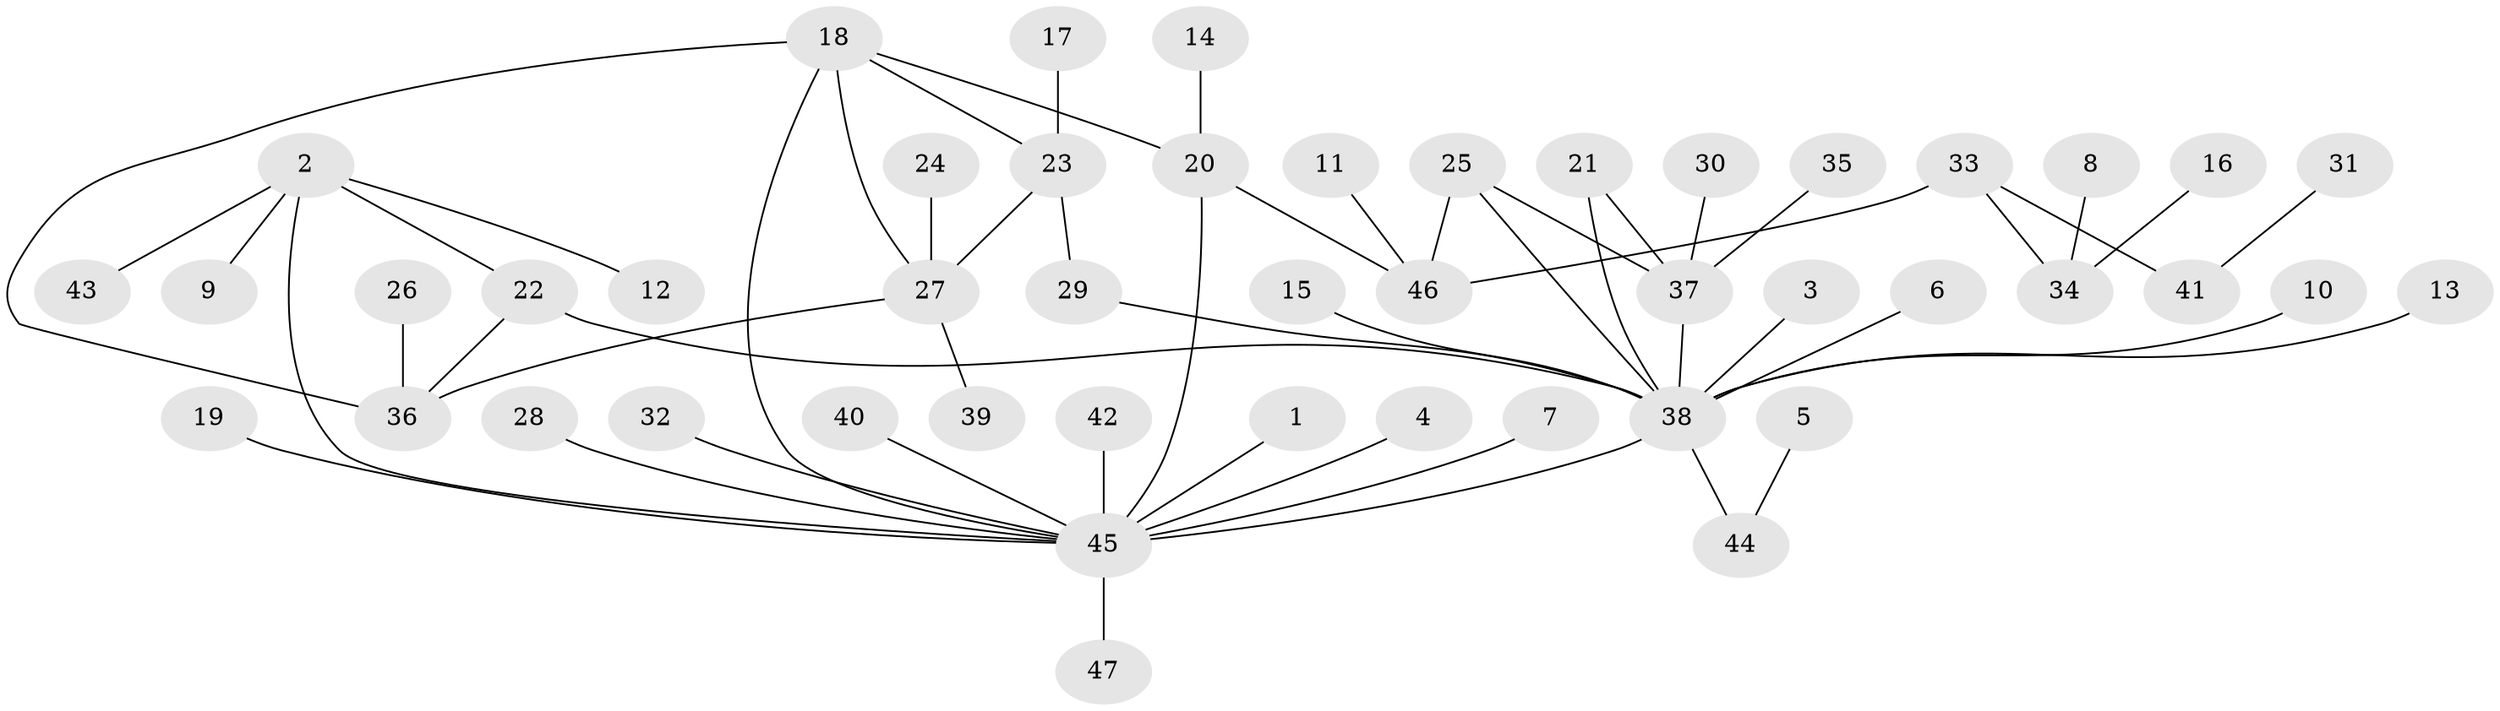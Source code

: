 // original degree distribution, {16: 0.010752688172043012, 14: 0.010752688172043012, 2: 0.1827956989247312, 4: 0.043010752688172046, 7: 0.021505376344086023, 1: 0.6021505376344086, 5: 0.03225806451612903, 6: 0.043010752688172046, 3: 0.053763440860215055}
// Generated by graph-tools (version 1.1) at 2025/01/03/09/25 03:01:42]
// undirected, 47 vertices, 55 edges
graph export_dot {
graph [start="1"]
  node [color=gray90,style=filled];
  1;
  2;
  3;
  4;
  5;
  6;
  7;
  8;
  9;
  10;
  11;
  12;
  13;
  14;
  15;
  16;
  17;
  18;
  19;
  20;
  21;
  22;
  23;
  24;
  25;
  26;
  27;
  28;
  29;
  30;
  31;
  32;
  33;
  34;
  35;
  36;
  37;
  38;
  39;
  40;
  41;
  42;
  43;
  44;
  45;
  46;
  47;
  1 -- 45 [weight=1.0];
  2 -- 9 [weight=1.0];
  2 -- 12 [weight=1.0];
  2 -- 22 [weight=1.0];
  2 -- 43 [weight=1.0];
  2 -- 45 [weight=1.0];
  3 -- 38 [weight=1.0];
  4 -- 45 [weight=1.0];
  5 -- 44 [weight=1.0];
  6 -- 38 [weight=1.0];
  7 -- 45 [weight=1.0];
  8 -- 34 [weight=1.0];
  10 -- 38 [weight=1.0];
  11 -- 46 [weight=1.0];
  13 -- 38 [weight=1.0];
  14 -- 20 [weight=1.0];
  15 -- 38 [weight=1.0];
  16 -- 34 [weight=1.0];
  17 -- 23 [weight=1.0];
  18 -- 20 [weight=1.0];
  18 -- 23 [weight=1.0];
  18 -- 27 [weight=1.0];
  18 -- 36 [weight=1.0];
  18 -- 45 [weight=1.0];
  19 -- 45 [weight=1.0];
  20 -- 45 [weight=2.0];
  20 -- 46 [weight=1.0];
  21 -- 37 [weight=1.0];
  21 -- 38 [weight=1.0];
  22 -- 36 [weight=1.0];
  22 -- 38 [weight=1.0];
  23 -- 27 [weight=1.0];
  23 -- 29 [weight=1.0];
  24 -- 27 [weight=1.0];
  25 -- 37 [weight=1.0];
  25 -- 38 [weight=1.0];
  25 -- 46 [weight=1.0];
  26 -- 36 [weight=1.0];
  27 -- 36 [weight=1.0];
  27 -- 39 [weight=1.0];
  28 -- 45 [weight=1.0];
  29 -- 38 [weight=1.0];
  30 -- 37 [weight=1.0];
  31 -- 41 [weight=1.0];
  32 -- 45 [weight=1.0];
  33 -- 34 [weight=1.0];
  33 -- 41 [weight=1.0];
  33 -- 46 [weight=1.0];
  35 -- 37 [weight=1.0];
  37 -- 38 [weight=1.0];
  38 -- 44 [weight=1.0];
  38 -- 45 [weight=1.0];
  40 -- 45 [weight=1.0];
  42 -- 45 [weight=1.0];
  45 -- 47 [weight=1.0];
}
